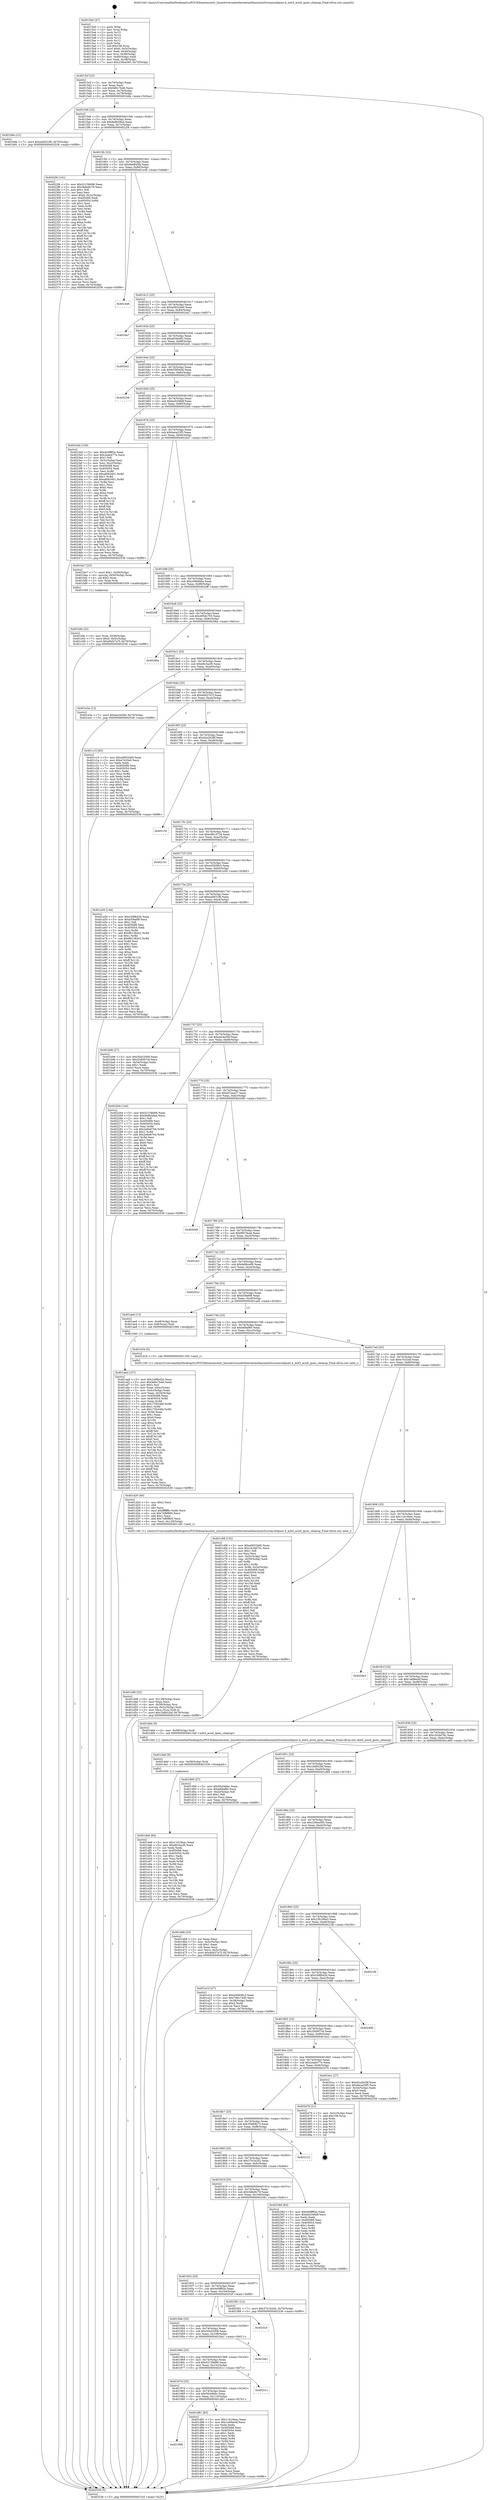 digraph "0x4015a0" {
  label = "0x4015a0 (/mnt/c/Users/mathe/Desktop/tcc/POCII/binaries/extr_linuxdriversnetethernetmellanoxmlx5coreaccelipsec.h_mlx5_accel_ipsec_cleanup_Final-ollvm.out::main(0))"
  labelloc = "t"
  node[shape=record]

  Entry [label="",width=0.3,height=0.3,shape=circle,fillcolor=black,style=filled]
  "0x4015cf" [label="{
     0x4015cf [23]\l
     | [instrs]\l
     &nbsp;&nbsp;0x4015cf \<+3\>: mov -0x70(%rbp),%eax\l
     &nbsp;&nbsp;0x4015d2 \<+2\>: mov %eax,%ecx\l
     &nbsp;&nbsp;0x4015d4 \<+6\>: sub $0x9d0c7b46,%ecx\l
     &nbsp;&nbsp;0x4015da \<+3\>: mov %eax,-0x74(%rbp)\l
     &nbsp;&nbsp;0x4015dd \<+3\>: mov %ecx,-0x78(%rbp)\l
     &nbsp;&nbsp;0x4015e0 \<+6\>: je 0000000000401b8a \<main+0x5ea\>\l
  }"]
  "0x401b8a" [label="{
     0x401b8a [12]\l
     | [instrs]\l
     &nbsp;&nbsp;0x401b8a \<+7\>: movl $0xea5631f6,-0x70(%rbp)\l
     &nbsp;&nbsp;0x401b91 \<+5\>: jmp 0000000000402536 \<main+0xf96\>\l
  }"]
  "0x4015e6" [label="{
     0x4015e6 [22]\l
     | [instrs]\l
     &nbsp;&nbsp;0x4015e6 \<+5\>: jmp 00000000004015eb \<main+0x4b\>\l
     &nbsp;&nbsp;0x4015eb \<+3\>: mov -0x74(%rbp),%eax\l
     &nbsp;&nbsp;0x4015ee \<+5\>: sub $0x9e9b59a4,%eax\l
     &nbsp;&nbsp;0x4015f3 \<+3\>: mov %eax,-0x7c(%rbp)\l
     &nbsp;&nbsp;0x4015f6 \<+6\>: je 00000000004022f4 \<main+0xd54\>\l
  }"]
  Exit [label="",width=0.3,height=0.3,shape=circle,fillcolor=black,style=filled,peripheries=2]
  "0x4022f4" [label="{
     0x4022f4 [141]\l
     | [instrs]\l
     &nbsp;&nbsp;0x4022f4 \<+5\>: mov $0x52158d96,%eax\l
     &nbsp;&nbsp;0x4022f9 \<+5\>: mov $0x3b6e9c79,%ecx\l
     &nbsp;&nbsp;0x4022fe \<+2\>: mov $0x1,%dl\l
     &nbsp;&nbsp;0x402300 \<+2\>: xor %esi,%esi\l
     &nbsp;&nbsp;0x402302 \<+7\>: movl $0x0,-0x3c(%rbp)\l
     &nbsp;&nbsp;0x402309 \<+7\>: mov 0x405068,%edi\l
     &nbsp;&nbsp;0x402310 \<+8\>: mov 0x405054,%r8d\l
     &nbsp;&nbsp;0x402318 \<+3\>: sub $0x1,%esi\l
     &nbsp;&nbsp;0x40231b \<+3\>: mov %edi,%r9d\l
     &nbsp;&nbsp;0x40231e \<+3\>: add %esi,%r9d\l
     &nbsp;&nbsp;0x402321 \<+4\>: imul %r9d,%edi\l
     &nbsp;&nbsp;0x402325 \<+3\>: and $0x1,%edi\l
     &nbsp;&nbsp;0x402328 \<+3\>: cmp $0x0,%edi\l
     &nbsp;&nbsp;0x40232b \<+4\>: sete %r10b\l
     &nbsp;&nbsp;0x40232f \<+4\>: cmp $0xa,%r8d\l
     &nbsp;&nbsp;0x402333 \<+4\>: setl %r11b\l
     &nbsp;&nbsp;0x402337 \<+3\>: mov %r10b,%bl\l
     &nbsp;&nbsp;0x40233a \<+3\>: xor $0xff,%bl\l
     &nbsp;&nbsp;0x40233d \<+3\>: mov %r11b,%r14b\l
     &nbsp;&nbsp;0x402340 \<+4\>: xor $0xff,%r14b\l
     &nbsp;&nbsp;0x402344 \<+3\>: xor $0x0,%dl\l
     &nbsp;&nbsp;0x402347 \<+3\>: mov %bl,%r15b\l
     &nbsp;&nbsp;0x40234a \<+4\>: and $0x0,%r15b\l
     &nbsp;&nbsp;0x40234e \<+3\>: and %dl,%r10b\l
     &nbsp;&nbsp;0x402351 \<+3\>: mov %r14b,%r12b\l
     &nbsp;&nbsp;0x402354 \<+4\>: and $0x0,%r12b\l
     &nbsp;&nbsp;0x402358 \<+3\>: and %dl,%r11b\l
     &nbsp;&nbsp;0x40235b \<+3\>: or %r10b,%r15b\l
     &nbsp;&nbsp;0x40235e \<+3\>: or %r11b,%r12b\l
     &nbsp;&nbsp;0x402361 \<+3\>: xor %r12b,%r15b\l
     &nbsp;&nbsp;0x402364 \<+3\>: or %r14b,%bl\l
     &nbsp;&nbsp;0x402367 \<+3\>: xor $0xff,%bl\l
     &nbsp;&nbsp;0x40236a \<+3\>: or $0x0,%dl\l
     &nbsp;&nbsp;0x40236d \<+2\>: and %dl,%bl\l
     &nbsp;&nbsp;0x40236f \<+3\>: or %bl,%r15b\l
     &nbsp;&nbsp;0x402372 \<+4\>: test $0x1,%r15b\l
     &nbsp;&nbsp;0x402376 \<+3\>: cmovne %ecx,%eax\l
     &nbsp;&nbsp;0x402379 \<+3\>: mov %eax,-0x70(%rbp)\l
     &nbsp;&nbsp;0x40237c \<+5\>: jmp 0000000000402536 \<main+0xf96\>\l
  }"]
  "0x4015fc" [label="{
     0x4015fc [22]\l
     | [instrs]\l
     &nbsp;&nbsp;0x4015fc \<+5\>: jmp 0000000000401601 \<main+0x61\>\l
     &nbsp;&nbsp;0x401601 \<+3\>: mov -0x74(%rbp),%eax\l
     &nbsp;&nbsp;0x401604 \<+5\>: sub $0x9ed845fa,%eax\l
     &nbsp;&nbsp;0x401609 \<+3\>: mov %eax,-0x80(%rbp)\l
     &nbsp;&nbsp;0x40160c \<+6\>: je 0000000000401e46 \<main+0x8a6\>\l
  }"]
  "0x401de6" [label="{
     0x401de6 [84]\l
     | [instrs]\l
     &nbsp;&nbsp;0x401de6 \<+5\>: mov $0x11618eec,%eax\l
     &nbsp;&nbsp;0x401deb \<+5\>: mov $0xd0c5acf5,%ecx\l
     &nbsp;&nbsp;0x401df0 \<+2\>: xor %edx,%edx\l
     &nbsp;&nbsp;0x401df2 \<+7\>: mov 0x405068,%esi\l
     &nbsp;&nbsp;0x401df9 \<+8\>: mov 0x405054,%r8d\l
     &nbsp;&nbsp;0x401e01 \<+3\>: sub $0x1,%edx\l
     &nbsp;&nbsp;0x401e04 \<+3\>: mov %esi,%r9d\l
     &nbsp;&nbsp;0x401e07 \<+3\>: add %edx,%r9d\l
     &nbsp;&nbsp;0x401e0a \<+4\>: imul %r9d,%esi\l
     &nbsp;&nbsp;0x401e0e \<+3\>: and $0x1,%esi\l
     &nbsp;&nbsp;0x401e11 \<+3\>: cmp $0x0,%esi\l
     &nbsp;&nbsp;0x401e14 \<+4\>: sete %r10b\l
     &nbsp;&nbsp;0x401e18 \<+4\>: cmp $0xa,%r8d\l
     &nbsp;&nbsp;0x401e1c \<+4\>: setl %r11b\l
     &nbsp;&nbsp;0x401e20 \<+3\>: mov %r10b,%bl\l
     &nbsp;&nbsp;0x401e23 \<+3\>: and %r11b,%bl\l
     &nbsp;&nbsp;0x401e26 \<+3\>: xor %r11b,%r10b\l
     &nbsp;&nbsp;0x401e29 \<+3\>: or %r10b,%bl\l
     &nbsp;&nbsp;0x401e2c \<+3\>: test $0x1,%bl\l
     &nbsp;&nbsp;0x401e2f \<+3\>: cmovne %ecx,%eax\l
     &nbsp;&nbsp;0x401e32 \<+3\>: mov %eax,-0x70(%rbp)\l
     &nbsp;&nbsp;0x401e35 \<+5\>: jmp 0000000000402536 \<main+0xf96\>\l
  }"]
  "0x401e46" [label="{
     0x401e46\l
  }", style=dashed]
  "0x401612" [label="{
     0x401612 [25]\l
     | [instrs]\l
     &nbsp;&nbsp;0x401612 \<+5\>: jmp 0000000000401617 \<main+0x77\>\l
     &nbsp;&nbsp;0x401617 \<+3\>: mov -0x74(%rbp),%eax\l
     &nbsp;&nbsp;0x40161a \<+5\>: sub $0xa0652dd0,%eax\l
     &nbsp;&nbsp;0x40161f \<+6\>: mov %eax,-0x84(%rbp)\l
     &nbsp;&nbsp;0x401625 \<+6\>: je 00000000004024a7 \<main+0xf07\>\l
  }"]
  "0x401ddd" [label="{
     0x401ddd [9]\l
     | [instrs]\l
     &nbsp;&nbsp;0x401ddd \<+4\>: mov -0x58(%rbp),%rdi\l
     &nbsp;&nbsp;0x401de1 \<+5\>: call 0000000000401030 \<free@plt\>\l
     | [calls]\l
     &nbsp;&nbsp;0x401030 \{1\} (unknown)\l
  }"]
  "0x4024a7" [label="{
     0x4024a7\l
  }", style=dashed]
  "0x40162b" [label="{
     0x40162b [25]\l
     | [instrs]\l
     &nbsp;&nbsp;0x40162b \<+5\>: jmp 0000000000401630 \<main+0x90\>\l
     &nbsp;&nbsp;0x401630 \<+3\>: mov -0x74(%rbp),%eax\l
     &nbsp;&nbsp;0x401633 \<+5\>: sub $0xafc9ad92,%eax\l
     &nbsp;&nbsp;0x401638 \<+6\>: mov %eax,-0x88(%rbp)\l
     &nbsp;&nbsp;0x40163e \<+6\>: je 00000000004024d1 \<main+0xf31\>\l
  }"]
  "0x401996" [label="{
     0x401996\l
  }", style=dashed]
  "0x4024d1" [label="{
     0x4024d1\l
  }", style=dashed]
  "0x401644" [label="{
     0x401644 [25]\l
     | [instrs]\l
     &nbsp;&nbsp;0x401644 \<+5\>: jmp 0000000000401649 \<main+0xa9\>\l
     &nbsp;&nbsp;0x401649 \<+3\>: mov -0x74(%rbp),%eax\l
     &nbsp;&nbsp;0x40164c \<+5\>: sub $0xb55f5428,%eax\l
     &nbsp;&nbsp;0x401651 \<+6\>: mov %eax,-0x8c(%rbp)\l
     &nbsp;&nbsp;0x401657 \<+6\>: je 0000000000402258 \<main+0xcb8\>\l
  }"]
  "0x401d81" [label="{
     0x401d81 [83]\l
     | [instrs]\l
     &nbsp;&nbsp;0x401d81 \<+5\>: mov $0x11618eec,%eax\l
     &nbsp;&nbsp;0x401d86 \<+5\>: mov $0x1a68ee4f,%ecx\l
     &nbsp;&nbsp;0x401d8b \<+2\>: xor %edx,%edx\l
     &nbsp;&nbsp;0x401d8d \<+7\>: mov 0x405068,%esi\l
     &nbsp;&nbsp;0x401d94 \<+7\>: mov 0x405054,%edi\l
     &nbsp;&nbsp;0x401d9b \<+3\>: sub $0x1,%edx\l
     &nbsp;&nbsp;0x401d9e \<+3\>: mov %esi,%r8d\l
     &nbsp;&nbsp;0x401da1 \<+3\>: add %edx,%r8d\l
     &nbsp;&nbsp;0x401da4 \<+4\>: imul %r8d,%esi\l
     &nbsp;&nbsp;0x401da8 \<+3\>: and $0x1,%esi\l
     &nbsp;&nbsp;0x401dab \<+3\>: cmp $0x0,%esi\l
     &nbsp;&nbsp;0x401dae \<+4\>: sete %r9b\l
     &nbsp;&nbsp;0x401db2 \<+3\>: cmp $0xa,%edi\l
     &nbsp;&nbsp;0x401db5 \<+4\>: setl %r10b\l
     &nbsp;&nbsp;0x401db9 \<+3\>: mov %r9b,%r11b\l
     &nbsp;&nbsp;0x401dbc \<+3\>: and %r10b,%r11b\l
     &nbsp;&nbsp;0x401dbf \<+3\>: xor %r10b,%r9b\l
     &nbsp;&nbsp;0x401dc2 \<+3\>: or %r9b,%r11b\l
     &nbsp;&nbsp;0x401dc5 \<+4\>: test $0x1,%r11b\l
     &nbsp;&nbsp;0x401dc9 \<+3\>: cmovne %ecx,%eax\l
     &nbsp;&nbsp;0x401dcc \<+3\>: mov %eax,-0x70(%rbp)\l
     &nbsp;&nbsp;0x401dcf \<+5\>: jmp 0000000000402536 \<main+0xf96\>\l
  }"]
  "0x402258" [label="{
     0x402258\l
  }", style=dashed]
  "0x40165d" [label="{
     0x40165d [25]\l
     | [instrs]\l
     &nbsp;&nbsp;0x40165d \<+5\>: jmp 0000000000401662 \<main+0xc2\>\l
     &nbsp;&nbsp;0x401662 \<+3\>: mov -0x74(%rbp),%eax\l
     &nbsp;&nbsp;0x401665 \<+5\>: sub $0xba5348df,%eax\l
     &nbsp;&nbsp;0x40166a \<+6\>: mov %eax,-0x90(%rbp)\l
     &nbsp;&nbsp;0x401670 \<+6\>: je 00000000004023e0 \<main+0xe40\>\l
  }"]
  "0x40197d" [label="{
     0x40197d [25]\l
     | [instrs]\l
     &nbsp;&nbsp;0x40197d \<+5\>: jmp 0000000000401982 \<main+0x3e2\>\l
     &nbsp;&nbsp;0x401982 \<+3\>: mov -0x74(%rbp),%eax\l
     &nbsp;&nbsp;0x401985 \<+5\>: sub $0x5fcd4bbc,%eax\l
     &nbsp;&nbsp;0x40198a \<+6\>: mov %eax,-0x110(%rbp)\l
     &nbsp;&nbsp;0x401990 \<+6\>: je 0000000000401d81 \<main+0x7e1\>\l
  }"]
  "0x4023e0" [label="{
     0x4023e0 [150]\l
     | [instrs]\l
     &nbsp;&nbsp;0x4023e0 \<+5\>: mov $0x4e0ff82e,%eax\l
     &nbsp;&nbsp;0x4023e5 \<+5\>: mov $0x2eab477e,%ecx\l
     &nbsp;&nbsp;0x4023ea \<+2\>: mov $0x1,%dl\l
     &nbsp;&nbsp;0x4023ec \<+3\>: mov -0x3c(%rbp),%esi\l
     &nbsp;&nbsp;0x4023ef \<+3\>: mov %esi,-0x2c(%rbp)\l
     &nbsp;&nbsp;0x4023f2 \<+7\>: mov 0x405068,%esi\l
     &nbsp;&nbsp;0x4023f9 \<+7\>: mov 0x405054,%edi\l
     &nbsp;&nbsp;0x402400 \<+3\>: mov %esi,%r8d\l
     &nbsp;&nbsp;0x402403 \<+7\>: sub $0xa6f43401,%r8d\l
     &nbsp;&nbsp;0x40240a \<+4\>: sub $0x1,%r8d\l
     &nbsp;&nbsp;0x40240e \<+7\>: add $0xa6f43401,%r8d\l
     &nbsp;&nbsp;0x402415 \<+4\>: imul %r8d,%esi\l
     &nbsp;&nbsp;0x402419 \<+3\>: and $0x1,%esi\l
     &nbsp;&nbsp;0x40241c \<+3\>: cmp $0x0,%esi\l
     &nbsp;&nbsp;0x40241f \<+4\>: sete %r9b\l
     &nbsp;&nbsp;0x402423 \<+3\>: cmp $0xa,%edi\l
     &nbsp;&nbsp;0x402426 \<+4\>: setl %r10b\l
     &nbsp;&nbsp;0x40242a \<+3\>: mov %r9b,%r11b\l
     &nbsp;&nbsp;0x40242d \<+4\>: xor $0xff,%r11b\l
     &nbsp;&nbsp;0x402431 \<+3\>: mov %r10b,%bl\l
     &nbsp;&nbsp;0x402434 \<+3\>: xor $0xff,%bl\l
     &nbsp;&nbsp;0x402437 \<+3\>: xor $0x0,%dl\l
     &nbsp;&nbsp;0x40243a \<+3\>: mov %r11b,%r14b\l
     &nbsp;&nbsp;0x40243d \<+4\>: and $0x0,%r14b\l
     &nbsp;&nbsp;0x402441 \<+3\>: and %dl,%r9b\l
     &nbsp;&nbsp;0x402444 \<+3\>: mov %bl,%r15b\l
     &nbsp;&nbsp;0x402447 \<+4\>: and $0x0,%r15b\l
     &nbsp;&nbsp;0x40244b \<+3\>: and %dl,%r10b\l
     &nbsp;&nbsp;0x40244e \<+3\>: or %r9b,%r14b\l
     &nbsp;&nbsp;0x402451 \<+3\>: or %r10b,%r15b\l
     &nbsp;&nbsp;0x402454 \<+3\>: xor %r15b,%r14b\l
     &nbsp;&nbsp;0x402457 \<+3\>: or %bl,%r11b\l
     &nbsp;&nbsp;0x40245a \<+4\>: xor $0xff,%r11b\l
     &nbsp;&nbsp;0x40245e \<+3\>: or $0x0,%dl\l
     &nbsp;&nbsp;0x402461 \<+3\>: and %dl,%r11b\l
     &nbsp;&nbsp;0x402464 \<+3\>: or %r11b,%r14b\l
     &nbsp;&nbsp;0x402467 \<+4\>: test $0x1,%r14b\l
     &nbsp;&nbsp;0x40246b \<+3\>: cmovne %ecx,%eax\l
     &nbsp;&nbsp;0x40246e \<+3\>: mov %eax,-0x70(%rbp)\l
     &nbsp;&nbsp;0x402471 \<+5\>: jmp 0000000000402536 \<main+0xf96\>\l
  }"]
  "0x401676" [label="{
     0x401676 [25]\l
     | [instrs]\l
     &nbsp;&nbsp;0x401676 \<+5\>: jmp 000000000040167b \<main+0xdb\>\l
     &nbsp;&nbsp;0x40167b \<+3\>: mov -0x74(%rbp),%eax\l
     &nbsp;&nbsp;0x40167e \<+5\>: sub $0xbeca25f5,%eax\l
     &nbsp;&nbsp;0x401683 \<+6\>: mov %eax,-0x94(%rbp)\l
     &nbsp;&nbsp;0x401689 \<+6\>: je 0000000000401be7 \<main+0x647\>\l
  }"]
  "0x40251c" [label="{
     0x40251c\l
  }", style=dashed]
  "0x401be7" [label="{
     0x401be7 [23]\l
     | [instrs]\l
     &nbsp;&nbsp;0x401be7 \<+7\>: movl $0x1,-0x50(%rbp)\l
     &nbsp;&nbsp;0x401bee \<+4\>: movslq -0x50(%rbp),%rax\l
     &nbsp;&nbsp;0x401bf2 \<+4\>: shl $0x2,%rax\l
     &nbsp;&nbsp;0x401bf6 \<+3\>: mov %rax,%rdi\l
     &nbsp;&nbsp;0x401bf9 \<+5\>: call 0000000000401050 \<malloc@plt\>\l
     | [calls]\l
     &nbsp;&nbsp;0x401050 \{1\} (unknown)\l
  }"]
  "0x40168f" [label="{
     0x40168f [25]\l
     | [instrs]\l
     &nbsp;&nbsp;0x40168f \<+5\>: jmp 0000000000401694 \<main+0xf4\>\l
     &nbsp;&nbsp;0x401694 \<+3\>: mov -0x74(%rbp),%eax\l
     &nbsp;&nbsp;0x401697 \<+5\>: sub $0xc09b6bba,%eax\l
     &nbsp;&nbsp;0x40169c \<+6\>: mov %eax,-0x98(%rbp)\l
     &nbsp;&nbsp;0x4016a2 \<+6\>: je 00000000004024ff \<main+0xf5f\>\l
  }"]
  "0x401964" [label="{
     0x401964 [25]\l
     | [instrs]\l
     &nbsp;&nbsp;0x401964 \<+5\>: jmp 0000000000401969 \<main+0x3c9\>\l
     &nbsp;&nbsp;0x401969 \<+3\>: mov -0x74(%rbp),%eax\l
     &nbsp;&nbsp;0x40196c \<+5\>: sub $0x52158d96,%eax\l
     &nbsp;&nbsp;0x401971 \<+6\>: mov %eax,-0x10c(%rbp)\l
     &nbsp;&nbsp;0x401977 \<+6\>: je 000000000040251c \<main+0xf7c\>\l
  }"]
  "0x4024ff" [label="{
     0x4024ff\l
  }", style=dashed]
  "0x4016a8" [label="{
     0x4016a8 [25]\l
     | [instrs]\l
     &nbsp;&nbsp;0x4016a8 \<+5\>: jmp 00000000004016ad \<main+0x10d\>\l
     &nbsp;&nbsp;0x4016ad \<+3\>: mov -0x74(%rbp),%eax\l
     &nbsp;&nbsp;0x4016b0 \<+5\>: sub $0xd05dc703,%eax\l
     &nbsp;&nbsp;0x4016b5 \<+6\>: mov %eax,-0x9c(%rbp)\l
     &nbsp;&nbsp;0x4016bb \<+6\>: je 00000000004020ba \<main+0xb1a\>\l
  }"]
  "0x401bb1" [label="{
     0x401bb1\l
  }", style=dashed]
  "0x4020ba" [label="{
     0x4020ba\l
  }", style=dashed]
  "0x4016c1" [label="{
     0x4016c1 [25]\l
     | [instrs]\l
     &nbsp;&nbsp;0x4016c1 \<+5\>: jmp 00000000004016c6 \<main+0x126\>\l
     &nbsp;&nbsp;0x4016c6 \<+3\>: mov -0x74(%rbp),%eax\l
     &nbsp;&nbsp;0x4016c9 \<+5\>: sub $0xd0c5acf5,%eax\l
     &nbsp;&nbsp;0x4016ce \<+6\>: mov %eax,-0xa0(%rbp)\l
     &nbsp;&nbsp;0x4016d4 \<+6\>: je 0000000000401e3a \<main+0x89a\>\l
  }"]
  "0x40194b" [label="{
     0x40194b [25]\l
     | [instrs]\l
     &nbsp;&nbsp;0x40194b \<+5\>: jmp 0000000000401950 \<main+0x3b0\>\l
     &nbsp;&nbsp;0x401950 \<+3\>: mov -0x74(%rbp),%eax\l
     &nbsp;&nbsp;0x401953 \<+5\>: sub $0x50a52008,%eax\l
     &nbsp;&nbsp;0x401958 \<+6\>: mov %eax,-0x108(%rbp)\l
     &nbsp;&nbsp;0x40195e \<+6\>: je 0000000000401bb1 \<main+0x611\>\l
  }"]
  "0x401e3a" [label="{
     0x401e3a [12]\l
     | [instrs]\l
     &nbsp;&nbsp;0x401e3a \<+7\>: movl $0xeec4e5bf,-0x70(%rbp)\l
     &nbsp;&nbsp;0x401e41 \<+5\>: jmp 0000000000402536 \<main+0xf96\>\l
  }"]
  "0x4016da" [label="{
     0x4016da [25]\l
     | [instrs]\l
     &nbsp;&nbsp;0x4016da \<+5\>: jmp 00000000004016df \<main+0x13f\>\l
     &nbsp;&nbsp;0x4016df \<+3\>: mov -0x74(%rbp),%eax\l
     &nbsp;&nbsp;0x4016e2 \<+5\>: sub $0xd0d37a7f,%eax\l
     &nbsp;&nbsp;0x4016e7 \<+6\>: mov %eax,-0xa4(%rbp)\l
     &nbsp;&nbsp;0x4016ed \<+6\>: je 0000000000401c15 \<main+0x675\>\l
  }"]
  "0x40252f" [label="{
     0x40252f\l
  }", style=dashed]
  "0x401c15" [label="{
     0x401c15 [83]\l
     | [instrs]\l
     &nbsp;&nbsp;0x401c15 \<+5\>: mov $0xa0652dd0,%eax\l
     &nbsp;&nbsp;0x401c1a \<+5\>: mov $0xe7e32e0,%ecx\l
     &nbsp;&nbsp;0x401c1f \<+2\>: xor %edx,%edx\l
     &nbsp;&nbsp;0x401c21 \<+7\>: mov 0x405068,%esi\l
     &nbsp;&nbsp;0x401c28 \<+7\>: mov 0x405054,%edi\l
     &nbsp;&nbsp;0x401c2f \<+3\>: sub $0x1,%edx\l
     &nbsp;&nbsp;0x401c32 \<+3\>: mov %esi,%r8d\l
     &nbsp;&nbsp;0x401c35 \<+3\>: add %edx,%r8d\l
     &nbsp;&nbsp;0x401c38 \<+4\>: imul %r8d,%esi\l
     &nbsp;&nbsp;0x401c3c \<+3\>: and $0x1,%esi\l
     &nbsp;&nbsp;0x401c3f \<+3\>: cmp $0x0,%esi\l
     &nbsp;&nbsp;0x401c42 \<+4\>: sete %r9b\l
     &nbsp;&nbsp;0x401c46 \<+3\>: cmp $0xa,%edi\l
     &nbsp;&nbsp;0x401c49 \<+4\>: setl %r10b\l
     &nbsp;&nbsp;0x401c4d \<+3\>: mov %r9b,%r11b\l
     &nbsp;&nbsp;0x401c50 \<+3\>: and %r10b,%r11b\l
     &nbsp;&nbsp;0x401c53 \<+3\>: xor %r10b,%r9b\l
     &nbsp;&nbsp;0x401c56 \<+3\>: or %r9b,%r11b\l
     &nbsp;&nbsp;0x401c59 \<+4\>: test $0x1,%r11b\l
     &nbsp;&nbsp;0x401c5d \<+3\>: cmovne %ecx,%eax\l
     &nbsp;&nbsp;0x401c60 \<+3\>: mov %eax,-0x70(%rbp)\l
     &nbsp;&nbsp;0x401c63 \<+5\>: jmp 0000000000402536 \<main+0xf96\>\l
  }"]
  "0x4016f3" [label="{
     0x4016f3 [25]\l
     | [instrs]\l
     &nbsp;&nbsp;0x4016f3 \<+5\>: jmp 00000000004016f8 \<main+0x158\>\l
     &nbsp;&nbsp;0x4016f8 \<+3\>: mov -0x74(%rbp),%eax\l
     &nbsp;&nbsp;0x4016fb \<+5\>: sub $0xd2a2b28f,%eax\l
     &nbsp;&nbsp;0x401700 \<+6\>: mov %eax,-0xa8(%rbp)\l
     &nbsp;&nbsp;0x401706 \<+6\>: je 000000000040215f \<main+0xbbf\>\l
  }"]
  "0x401932" [label="{
     0x401932 [25]\l
     | [instrs]\l
     &nbsp;&nbsp;0x401932 \<+5\>: jmp 0000000000401937 \<main+0x397\>\l
     &nbsp;&nbsp;0x401937 \<+3\>: mov -0x74(%rbp),%eax\l
     &nbsp;&nbsp;0x40193a \<+5\>: sub $0x4e0ff82e,%eax\l
     &nbsp;&nbsp;0x40193f \<+6\>: mov %eax,-0x104(%rbp)\l
     &nbsp;&nbsp;0x401945 \<+6\>: je 000000000040252f \<main+0xf8f\>\l
  }"]
  "0x40215f" [label="{
     0x40215f\l
  }", style=dashed]
  "0x40170c" [label="{
     0x40170c [25]\l
     | [instrs]\l
     &nbsp;&nbsp;0x40170c \<+5\>: jmp 0000000000401711 \<main+0x171\>\l
     &nbsp;&nbsp;0x401711 \<+3\>: mov -0x74(%rbp),%eax\l
     &nbsp;&nbsp;0x401714 \<+5\>: sub $0xdd81d734,%eax\l
     &nbsp;&nbsp;0x401719 \<+6\>: mov %eax,-0xac(%rbp)\l
     &nbsp;&nbsp;0x40171f \<+6\>: je 0000000000402141 \<main+0xba1\>\l
  }"]
  "0x402381" [label="{
     0x402381 [12]\l
     | [instrs]\l
     &nbsp;&nbsp;0x402381 \<+7\>: movl $0x37e1b2d2,-0x70(%rbp)\l
     &nbsp;&nbsp;0x402388 \<+5\>: jmp 0000000000402536 \<main+0xf96\>\l
  }"]
  "0x402141" [label="{
     0x402141\l
  }", style=dashed]
  "0x401725" [label="{
     0x401725 [25]\l
     | [instrs]\l
     &nbsp;&nbsp;0x401725 \<+5\>: jmp 000000000040172a \<main+0x18a\>\l
     &nbsp;&nbsp;0x40172a \<+3\>: mov -0x74(%rbp),%eax\l
     &nbsp;&nbsp;0x40172d \<+5\>: sub $0xe45838c3,%eax\l
     &nbsp;&nbsp;0x401732 \<+6\>: mov %eax,-0xb0(%rbp)\l
     &nbsp;&nbsp;0x401738 \<+6\>: je 0000000000401a50 \<main+0x4b0\>\l
  }"]
  "0x401919" [label="{
     0x401919 [25]\l
     | [instrs]\l
     &nbsp;&nbsp;0x401919 \<+5\>: jmp 000000000040191e \<main+0x37e\>\l
     &nbsp;&nbsp;0x40191e \<+3\>: mov -0x74(%rbp),%eax\l
     &nbsp;&nbsp;0x401921 \<+5\>: sub $0x3b6e9c79,%eax\l
     &nbsp;&nbsp;0x401926 \<+6\>: mov %eax,-0x100(%rbp)\l
     &nbsp;&nbsp;0x40192c \<+6\>: je 0000000000402381 \<main+0xde1\>\l
  }"]
  "0x401a50" [label="{
     0x401a50 [144]\l
     | [instrs]\l
     &nbsp;&nbsp;0x401a50 \<+5\>: mov $0x249fb42b,%eax\l
     &nbsp;&nbsp;0x401a55 \<+5\>: mov $0xb59a6f9,%ecx\l
     &nbsp;&nbsp;0x401a5a \<+2\>: mov $0x1,%dl\l
     &nbsp;&nbsp;0x401a5c \<+7\>: mov 0x405068,%esi\l
     &nbsp;&nbsp;0x401a63 \<+7\>: mov 0x405054,%edi\l
     &nbsp;&nbsp;0x401a6a \<+3\>: mov %esi,%r8d\l
     &nbsp;&nbsp;0x401a6d \<+7\>: add $0x881382e2,%r8d\l
     &nbsp;&nbsp;0x401a74 \<+4\>: sub $0x1,%r8d\l
     &nbsp;&nbsp;0x401a78 \<+7\>: sub $0x881382e2,%r8d\l
     &nbsp;&nbsp;0x401a7f \<+4\>: imul %r8d,%esi\l
     &nbsp;&nbsp;0x401a83 \<+3\>: and $0x1,%esi\l
     &nbsp;&nbsp;0x401a86 \<+3\>: cmp $0x0,%esi\l
     &nbsp;&nbsp;0x401a89 \<+4\>: sete %r9b\l
     &nbsp;&nbsp;0x401a8d \<+3\>: cmp $0xa,%edi\l
     &nbsp;&nbsp;0x401a90 \<+4\>: setl %r10b\l
     &nbsp;&nbsp;0x401a94 \<+3\>: mov %r9b,%r11b\l
     &nbsp;&nbsp;0x401a97 \<+4\>: xor $0xff,%r11b\l
     &nbsp;&nbsp;0x401a9b \<+3\>: mov %r10b,%bl\l
     &nbsp;&nbsp;0x401a9e \<+3\>: xor $0xff,%bl\l
     &nbsp;&nbsp;0x401aa1 \<+3\>: xor $0x1,%dl\l
     &nbsp;&nbsp;0x401aa4 \<+3\>: mov %r11b,%r14b\l
     &nbsp;&nbsp;0x401aa7 \<+4\>: and $0xff,%r14b\l
     &nbsp;&nbsp;0x401aab \<+3\>: and %dl,%r9b\l
     &nbsp;&nbsp;0x401aae \<+3\>: mov %bl,%r15b\l
     &nbsp;&nbsp;0x401ab1 \<+4\>: and $0xff,%r15b\l
     &nbsp;&nbsp;0x401ab5 \<+3\>: and %dl,%r10b\l
     &nbsp;&nbsp;0x401ab8 \<+3\>: or %r9b,%r14b\l
     &nbsp;&nbsp;0x401abb \<+3\>: or %r10b,%r15b\l
     &nbsp;&nbsp;0x401abe \<+3\>: xor %r15b,%r14b\l
     &nbsp;&nbsp;0x401ac1 \<+3\>: or %bl,%r11b\l
     &nbsp;&nbsp;0x401ac4 \<+4\>: xor $0xff,%r11b\l
     &nbsp;&nbsp;0x401ac8 \<+3\>: or $0x1,%dl\l
     &nbsp;&nbsp;0x401acb \<+3\>: and %dl,%r11b\l
     &nbsp;&nbsp;0x401ace \<+3\>: or %r11b,%r14b\l
     &nbsp;&nbsp;0x401ad1 \<+4\>: test $0x1,%r14b\l
     &nbsp;&nbsp;0x401ad5 \<+3\>: cmovne %ecx,%eax\l
     &nbsp;&nbsp;0x401ad8 \<+3\>: mov %eax,-0x70(%rbp)\l
     &nbsp;&nbsp;0x401adb \<+5\>: jmp 0000000000402536 \<main+0xf96\>\l
  }"]
  "0x40173e" [label="{
     0x40173e [25]\l
     | [instrs]\l
     &nbsp;&nbsp;0x40173e \<+5\>: jmp 0000000000401743 \<main+0x1a3\>\l
     &nbsp;&nbsp;0x401743 \<+3\>: mov -0x74(%rbp),%eax\l
     &nbsp;&nbsp;0x401746 \<+5\>: sub $0xea5631f6,%eax\l
     &nbsp;&nbsp;0x40174b \<+6\>: mov %eax,-0xb4(%rbp)\l
     &nbsp;&nbsp;0x401751 \<+6\>: je 0000000000401b96 \<main+0x5f6\>\l
  }"]
  "0x40238d" [label="{
     0x40238d [83]\l
     | [instrs]\l
     &nbsp;&nbsp;0x40238d \<+5\>: mov $0x4e0ff82e,%eax\l
     &nbsp;&nbsp;0x402392 \<+5\>: mov $0xba5348df,%ecx\l
     &nbsp;&nbsp;0x402397 \<+2\>: xor %edx,%edx\l
     &nbsp;&nbsp;0x402399 \<+7\>: mov 0x405068,%esi\l
     &nbsp;&nbsp;0x4023a0 \<+7\>: mov 0x405054,%edi\l
     &nbsp;&nbsp;0x4023a7 \<+3\>: sub $0x1,%edx\l
     &nbsp;&nbsp;0x4023aa \<+3\>: mov %esi,%r8d\l
     &nbsp;&nbsp;0x4023ad \<+3\>: add %edx,%r8d\l
     &nbsp;&nbsp;0x4023b0 \<+4\>: imul %r8d,%esi\l
     &nbsp;&nbsp;0x4023b4 \<+3\>: and $0x1,%esi\l
     &nbsp;&nbsp;0x4023b7 \<+3\>: cmp $0x0,%esi\l
     &nbsp;&nbsp;0x4023ba \<+4\>: sete %r9b\l
     &nbsp;&nbsp;0x4023be \<+3\>: cmp $0xa,%edi\l
     &nbsp;&nbsp;0x4023c1 \<+4\>: setl %r10b\l
     &nbsp;&nbsp;0x4023c5 \<+3\>: mov %r9b,%r11b\l
     &nbsp;&nbsp;0x4023c8 \<+3\>: and %r10b,%r11b\l
     &nbsp;&nbsp;0x4023cb \<+3\>: xor %r10b,%r9b\l
     &nbsp;&nbsp;0x4023ce \<+3\>: or %r9b,%r11b\l
     &nbsp;&nbsp;0x4023d1 \<+4\>: test $0x1,%r11b\l
     &nbsp;&nbsp;0x4023d5 \<+3\>: cmovne %ecx,%eax\l
     &nbsp;&nbsp;0x4023d8 \<+3\>: mov %eax,-0x70(%rbp)\l
     &nbsp;&nbsp;0x4023db \<+5\>: jmp 0000000000402536 \<main+0xf96\>\l
  }"]
  "0x401b96" [label="{
     0x401b96 [27]\l
     | [instrs]\l
     &nbsp;&nbsp;0x401b96 \<+5\>: mov $0x50a52008,%eax\l
     &nbsp;&nbsp;0x401b9b \<+5\>: mov $0x25d097c6,%ecx\l
     &nbsp;&nbsp;0x401ba0 \<+3\>: mov -0x34(%rbp),%edx\l
     &nbsp;&nbsp;0x401ba3 \<+3\>: cmp $0x1,%edx\l
     &nbsp;&nbsp;0x401ba6 \<+3\>: cmovl %ecx,%eax\l
     &nbsp;&nbsp;0x401ba9 \<+3\>: mov %eax,-0x70(%rbp)\l
     &nbsp;&nbsp;0x401bac \<+5\>: jmp 0000000000402536 \<main+0xf96\>\l
  }"]
  "0x401757" [label="{
     0x401757 [25]\l
     | [instrs]\l
     &nbsp;&nbsp;0x401757 \<+5\>: jmp 000000000040175c \<main+0x1bc\>\l
     &nbsp;&nbsp;0x40175c \<+3\>: mov -0x74(%rbp),%eax\l
     &nbsp;&nbsp;0x40175f \<+5\>: sub $0xeec4e5bf,%eax\l
     &nbsp;&nbsp;0x401764 \<+6\>: mov %eax,-0xb8(%rbp)\l
     &nbsp;&nbsp;0x40176a \<+6\>: je 0000000000402264 \<main+0xcc4\>\l
  }"]
  "0x401900" [label="{
     0x401900 [25]\l
     | [instrs]\l
     &nbsp;&nbsp;0x401900 \<+5\>: jmp 0000000000401905 \<main+0x365\>\l
     &nbsp;&nbsp;0x401905 \<+3\>: mov -0x74(%rbp),%eax\l
     &nbsp;&nbsp;0x401908 \<+5\>: sub $0x37e1b2d2,%eax\l
     &nbsp;&nbsp;0x40190d \<+6\>: mov %eax,-0xfc(%rbp)\l
     &nbsp;&nbsp;0x401913 \<+6\>: je 000000000040238d \<main+0xded\>\l
  }"]
  "0x402264" [label="{
     0x402264 [144]\l
     | [instrs]\l
     &nbsp;&nbsp;0x402264 \<+5\>: mov $0x52158d96,%eax\l
     &nbsp;&nbsp;0x402269 \<+5\>: mov $0x9e9b59a4,%ecx\l
     &nbsp;&nbsp;0x40226e \<+2\>: mov $0x1,%dl\l
     &nbsp;&nbsp;0x402270 \<+7\>: mov 0x405068,%esi\l
     &nbsp;&nbsp;0x402277 \<+7\>: mov 0x405054,%edi\l
     &nbsp;&nbsp;0x40227e \<+3\>: mov %esi,%r8d\l
     &nbsp;&nbsp;0x402281 \<+7\>: sub $0x2e6e8704,%r8d\l
     &nbsp;&nbsp;0x402288 \<+4\>: sub $0x1,%r8d\l
     &nbsp;&nbsp;0x40228c \<+7\>: add $0x2e6e8704,%r8d\l
     &nbsp;&nbsp;0x402293 \<+4\>: imul %r8d,%esi\l
     &nbsp;&nbsp;0x402297 \<+3\>: and $0x1,%esi\l
     &nbsp;&nbsp;0x40229a \<+3\>: cmp $0x0,%esi\l
     &nbsp;&nbsp;0x40229d \<+4\>: sete %r9b\l
     &nbsp;&nbsp;0x4022a1 \<+3\>: cmp $0xa,%edi\l
     &nbsp;&nbsp;0x4022a4 \<+4\>: setl %r10b\l
     &nbsp;&nbsp;0x4022a8 \<+3\>: mov %r9b,%r11b\l
     &nbsp;&nbsp;0x4022ab \<+4\>: xor $0xff,%r11b\l
     &nbsp;&nbsp;0x4022af \<+3\>: mov %r10b,%bl\l
     &nbsp;&nbsp;0x4022b2 \<+3\>: xor $0xff,%bl\l
     &nbsp;&nbsp;0x4022b5 \<+3\>: xor $0x1,%dl\l
     &nbsp;&nbsp;0x4022b8 \<+3\>: mov %r11b,%r14b\l
     &nbsp;&nbsp;0x4022bb \<+4\>: and $0xff,%r14b\l
     &nbsp;&nbsp;0x4022bf \<+3\>: and %dl,%r9b\l
     &nbsp;&nbsp;0x4022c2 \<+3\>: mov %bl,%r15b\l
     &nbsp;&nbsp;0x4022c5 \<+4\>: and $0xff,%r15b\l
     &nbsp;&nbsp;0x4022c9 \<+3\>: and %dl,%r10b\l
     &nbsp;&nbsp;0x4022cc \<+3\>: or %r9b,%r14b\l
     &nbsp;&nbsp;0x4022cf \<+3\>: or %r10b,%r15b\l
     &nbsp;&nbsp;0x4022d2 \<+3\>: xor %r15b,%r14b\l
     &nbsp;&nbsp;0x4022d5 \<+3\>: or %bl,%r11b\l
     &nbsp;&nbsp;0x4022d8 \<+4\>: xor $0xff,%r11b\l
     &nbsp;&nbsp;0x4022dc \<+3\>: or $0x1,%dl\l
     &nbsp;&nbsp;0x4022df \<+3\>: and %dl,%r11b\l
     &nbsp;&nbsp;0x4022e2 \<+3\>: or %r11b,%r14b\l
     &nbsp;&nbsp;0x4022e5 \<+4\>: test $0x1,%r14b\l
     &nbsp;&nbsp;0x4022e9 \<+3\>: cmovne %ecx,%eax\l
     &nbsp;&nbsp;0x4022ec \<+3\>: mov %eax,-0x70(%rbp)\l
     &nbsp;&nbsp;0x4022ef \<+5\>: jmp 0000000000402536 \<main+0xf96\>\l
  }"]
  "0x401770" [label="{
     0x401770 [25]\l
     | [instrs]\l
     &nbsp;&nbsp;0x401770 \<+5\>: jmp 0000000000401775 \<main+0x1d5\>\l
     &nbsp;&nbsp;0x401775 \<+3\>: mov -0x74(%rbp),%eax\l
     &nbsp;&nbsp;0x401778 \<+5\>: sub $0xef12ea27,%eax\l
     &nbsp;&nbsp;0x40177d \<+6\>: mov %eax,-0xbc(%rbp)\l
     &nbsp;&nbsp;0x401783 \<+6\>: je 00000000004020d5 \<main+0xb35\>\l
  }"]
  "0x402122" [label="{
     0x402122\l
  }", style=dashed]
  "0x4020d5" [label="{
     0x4020d5\l
  }", style=dashed]
  "0x401789" [label="{
     0x401789 [25]\l
     | [instrs]\l
     &nbsp;&nbsp;0x401789 \<+5\>: jmp 000000000040178e \<main+0x1ee\>\l
     &nbsp;&nbsp;0x40178e \<+3\>: mov -0x74(%rbp),%eax\l
     &nbsp;&nbsp;0x401791 \<+5\>: sub $0xf607dcee,%eax\l
     &nbsp;&nbsp;0x401796 \<+6\>: mov %eax,-0xc0(%rbp)\l
     &nbsp;&nbsp;0x40179c \<+6\>: je 0000000000401ecc \<main+0x92c\>\l
  }"]
  "0x4018e7" [label="{
     0x4018e7 [25]\l
     | [instrs]\l
     &nbsp;&nbsp;0x4018e7 \<+5\>: jmp 00000000004018ec \<main+0x34c\>\l
     &nbsp;&nbsp;0x4018ec \<+3\>: mov -0x74(%rbp),%eax\l
     &nbsp;&nbsp;0x4018ef \<+5\>: sub $0x35489b73,%eax\l
     &nbsp;&nbsp;0x4018f4 \<+6\>: mov %eax,-0xf8(%rbp)\l
     &nbsp;&nbsp;0x4018fa \<+6\>: je 0000000000402122 \<main+0xb82\>\l
  }"]
  "0x401ecc" [label="{
     0x401ecc\l
  }", style=dashed]
  "0x4017a2" [label="{
     0x4017a2 [25]\l
     | [instrs]\l
     &nbsp;&nbsp;0x4017a2 \<+5\>: jmp 00000000004017a7 \<main+0x207\>\l
     &nbsp;&nbsp;0x4017a7 \<+3\>: mov -0x74(%rbp),%eax\l
     &nbsp;&nbsp;0x4017aa \<+5\>: sub $0xfe89ca09,%eax\l
     &nbsp;&nbsp;0x4017af \<+6\>: mov %eax,-0xc4(%rbp)\l
     &nbsp;&nbsp;0x4017b5 \<+6\>: je 0000000000402022 \<main+0xa82\>\l
  }"]
  "0x402476" [label="{
     0x402476 [21]\l
     | [instrs]\l
     &nbsp;&nbsp;0x402476 \<+3\>: mov -0x2c(%rbp),%eax\l
     &nbsp;&nbsp;0x402479 \<+7\>: add $0x108,%rsp\l
     &nbsp;&nbsp;0x402480 \<+1\>: pop %rbx\l
     &nbsp;&nbsp;0x402481 \<+2\>: pop %r12\l
     &nbsp;&nbsp;0x402483 \<+2\>: pop %r13\l
     &nbsp;&nbsp;0x402485 \<+2\>: pop %r14\l
     &nbsp;&nbsp;0x402487 \<+2\>: pop %r15\l
     &nbsp;&nbsp;0x402489 \<+1\>: pop %rbp\l
     &nbsp;&nbsp;0x40248a \<+1\>: ret\l
  }"]
  "0x402022" [label="{
     0x402022\l
  }", style=dashed]
  "0x4017bb" [label="{
     0x4017bb [25]\l
     | [instrs]\l
     &nbsp;&nbsp;0x4017bb \<+5\>: jmp 00000000004017c0 \<main+0x220\>\l
     &nbsp;&nbsp;0x4017c0 \<+3\>: mov -0x74(%rbp),%eax\l
     &nbsp;&nbsp;0x4017c3 \<+5\>: sub $0xb59a6f9,%eax\l
     &nbsp;&nbsp;0x4017c8 \<+6\>: mov %eax,-0xc8(%rbp)\l
     &nbsp;&nbsp;0x4017ce \<+6\>: je 0000000000401ae0 \<main+0x540\>\l
  }"]
  "0x401d48" [label="{
     0x401d48 [32]\l
     | [instrs]\l
     &nbsp;&nbsp;0x401d48 \<+6\>: mov -0x128(%rbp),%ecx\l
     &nbsp;&nbsp;0x401d4e \<+3\>: imul %eax,%ecx\l
     &nbsp;&nbsp;0x401d51 \<+4\>: mov -0x58(%rbp),%rsi\l
     &nbsp;&nbsp;0x401d55 \<+4\>: movslq -0x5c(%rbp),%rdi\l
     &nbsp;&nbsp;0x401d59 \<+3\>: mov %ecx,(%rsi,%rdi,4)\l
     &nbsp;&nbsp;0x401d5c \<+7\>: movl $0x1bd832bf,-0x70(%rbp)\l
     &nbsp;&nbsp;0x401d63 \<+5\>: jmp 0000000000402536 \<main+0xf96\>\l
  }"]
  "0x401ae0" [label="{
     0x401ae0 [13]\l
     | [instrs]\l
     &nbsp;&nbsp;0x401ae0 \<+4\>: mov -0x48(%rbp),%rax\l
     &nbsp;&nbsp;0x401ae4 \<+4\>: mov 0x8(%rax),%rdi\l
     &nbsp;&nbsp;0x401ae8 \<+5\>: call 0000000000401060 \<atoi@plt\>\l
     | [calls]\l
     &nbsp;&nbsp;0x401060 \{1\} (unknown)\l
  }"]
  "0x4017d4" [label="{
     0x4017d4 [25]\l
     | [instrs]\l
     &nbsp;&nbsp;0x4017d4 \<+5\>: jmp 00000000004017d9 \<main+0x239\>\l
     &nbsp;&nbsp;0x4017d9 \<+3\>: mov -0x74(%rbp),%eax\l
     &nbsp;&nbsp;0x4017dc \<+5\>: sub $0xb69af80,%eax\l
     &nbsp;&nbsp;0x4017e1 \<+6\>: mov %eax,-0xcc(%rbp)\l
     &nbsp;&nbsp;0x4017e7 \<+6\>: je 0000000000401d1b \<main+0x77b\>\l
  }"]
  "0x401d20" [label="{
     0x401d20 [40]\l
     | [instrs]\l
     &nbsp;&nbsp;0x401d20 \<+5\>: mov $0x2,%ecx\l
     &nbsp;&nbsp;0x401d25 \<+1\>: cltd\l
     &nbsp;&nbsp;0x401d26 \<+2\>: idiv %ecx\l
     &nbsp;&nbsp;0x401d28 \<+6\>: imul $0xfffffffe,%edx,%ecx\l
     &nbsp;&nbsp;0x401d2e \<+6\>: sub $0x74f6f800,%ecx\l
     &nbsp;&nbsp;0x401d34 \<+3\>: add $0x1,%ecx\l
     &nbsp;&nbsp;0x401d37 \<+6\>: add $0x74f6f800,%ecx\l
     &nbsp;&nbsp;0x401d3d \<+6\>: mov %ecx,-0x128(%rbp)\l
     &nbsp;&nbsp;0x401d43 \<+5\>: call 0000000000401160 \<next_i\>\l
     | [calls]\l
     &nbsp;&nbsp;0x401160 \{1\} (/mnt/c/Users/mathe/Desktop/tcc/POCII/binaries/extr_linuxdriversnetethernetmellanoxmlx5coreaccelipsec.h_mlx5_accel_ipsec_cleanup_Final-ollvm.out::next_i)\l
  }"]
  "0x401d1b" [label="{
     0x401d1b [5]\l
     | [instrs]\l
     &nbsp;&nbsp;0x401d1b \<+5\>: call 0000000000401160 \<next_i\>\l
     | [calls]\l
     &nbsp;&nbsp;0x401160 \{1\} (/mnt/c/Users/mathe/Desktop/tcc/POCII/binaries/extr_linuxdriversnetethernetmellanoxmlx5coreaccelipsec.h_mlx5_accel_ipsec_cleanup_Final-ollvm.out::next_i)\l
  }"]
  "0x4017ed" [label="{
     0x4017ed [25]\l
     | [instrs]\l
     &nbsp;&nbsp;0x4017ed \<+5\>: jmp 00000000004017f2 \<main+0x252\>\l
     &nbsp;&nbsp;0x4017f2 \<+3\>: mov -0x74(%rbp),%eax\l
     &nbsp;&nbsp;0x4017f5 \<+5\>: sub $0xe7e32e0,%eax\l
     &nbsp;&nbsp;0x4017fa \<+6\>: mov %eax,-0xd0(%rbp)\l
     &nbsp;&nbsp;0x401800 \<+6\>: je 0000000000401c68 \<main+0x6c8\>\l
  }"]
  "0x401bfe" [label="{
     0x401bfe [23]\l
     | [instrs]\l
     &nbsp;&nbsp;0x401bfe \<+4\>: mov %rax,-0x58(%rbp)\l
     &nbsp;&nbsp;0x401c02 \<+7\>: movl $0x0,-0x5c(%rbp)\l
     &nbsp;&nbsp;0x401c09 \<+7\>: movl $0xd0d37a7f,-0x70(%rbp)\l
     &nbsp;&nbsp;0x401c10 \<+5\>: jmp 0000000000402536 \<main+0xf96\>\l
  }"]
  "0x401c68" [label="{
     0x401c68 [152]\l
     | [instrs]\l
     &nbsp;&nbsp;0x401c68 \<+5\>: mov $0xa0652dd0,%eax\l
     &nbsp;&nbsp;0x401c6d \<+5\>: mov $0x1b3dd76c,%ecx\l
     &nbsp;&nbsp;0x401c72 \<+2\>: mov $0x1,%dl\l
     &nbsp;&nbsp;0x401c74 \<+2\>: xor %esi,%esi\l
     &nbsp;&nbsp;0x401c76 \<+3\>: mov -0x5c(%rbp),%edi\l
     &nbsp;&nbsp;0x401c79 \<+3\>: cmp -0x50(%rbp),%edi\l
     &nbsp;&nbsp;0x401c7c \<+4\>: setl %r8b\l
     &nbsp;&nbsp;0x401c80 \<+4\>: and $0x1,%r8b\l
     &nbsp;&nbsp;0x401c84 \<+4\>: mov %r8b,-0x2e(%rbp)\l
     &nbsp;&nbsp;0x401c88 \<+7\>: mov 0x405068,%edi\l
     &nbsp;&nbsp;0x401c8f \<+8\>: mov 0x405054,%r9d\l
     &nbsp;&nbsp;0x401c97 \<+3\>: sub $0x1,%esi\l
     &nbsp;&nbsp;0x401c9a \<+3\>: mov %edi,%r10d\l
     &nbsp;&nbsp;0x401c9d \<+3\>: add %esi,%r10d\l
     &nbsp;&nbsp;0x401ca0 \<+4\>: imul %r10d,%edi\l
     &nbsp;&nbsp;0x401ca4 \<+3\>: and $0x1,%edi\l
     &nbsp;&nbsp;0x401ca7 \<+3\>: cmp $0x0,%edi\l
     &nbsp;&nbsp;0x401caa \<+4\>: sete %r8b\l
     &nbsp;&nbsp;0x401cae \<+4\>: cmp $0xa,%r9d\l
     &nbsp;&nbsp;0x401cb2 \<+4\>: setl %r11b\l
     &nbsp;&nbsp;0x401cb6 \<+3\>: mov %r8b,%bl\l
     &nbsp;&nbsp;0x401cb9 \<+3\>: xor $0xff,%bl\l
     &nbsp;&nbsp;0x401cbc \<+3\>: mov %r11b,%r14b\l
     &nbsp;&nbsp;0x401cbf \<+4\>: xor $0xff,%r14b\l
     &nbsp;&nbsp;0x401cc3 \<+3\>: xor $0x1,%dl\l
     &nbsp;&nbsp;0x401cc6 \<+3\>: mov %bl,%r15b\l
     &nbsp;&nbsp;0x401cc9 \<+4\>: and $0xff,%r15b\l
     &nbsp;&nbsp;0x401ccd \<+3\>: and %dl,%r8b\l
     &nbsp;&nbsp;0x401cd0 \<+3\>: mov %r14b,%r12b\l
     &nbsp;&nbsp;0x401cd3 \<+4\>: and $0xff,%r12b\l
     &nbsp;&nbsp;0x401cd7 \<+3\>: and %dl,%r11b\l
     &nbsp;&nbsp;0x401cda \<+3\>: or %r8b,%r15b\l
     &nbsp;&nbsp;0x401cdd \<+3\>: or %r11b,%r12b\l
     &nbsp;&nbsp;0x401ce0 \<+3\>: xor %r12b,%r15b\l
     &nbsp;&nbsp;0x401ce3 \<+3\>: or %r14b,%bl\l
     &nbsp;&nbsp;0x401ce6 \<+3\>: xor $0xff,%bl\l
     &nbsp;&nbsp;0x401ce9 \<+3\>: or $0x1,%dl\l
     &nbsp;&nbsp;0x401cec \<+2\>: and %dl,%bl\l
     &nbsp;&nbsp;0x401cee \<+3\>: or %bl,%r15b\l
     &nbsp;&nbsp;0x401cf1 \<+4\>: test $0x1,%r15b\l
     &nbsp;&nbsp;0x401cf5 \<+3\>: cmovne %ecx,%eax\l
     &nbsp;&nbsp;0x401cf8 \<+3\>: mov %eax,-0x70(%rbp)\l
     &nbsp;&nbsp;0x401cfb \<+5\>: jmp 0000000000402536 \<main+0xf96\>\l
  }"]
  "0x401806" [label="{
     0x401806 [25]\l
     | [instrs]\l
     &nbsp;&nbsp;0x401806 \<+5\>: jmp 000000000040180b \<main+0x26b\>\l
     &nbsp;&nbsp;0x40180b \<+3\>: mov -0x74(%rbp),%eax\l
     &nbsp;&nbsp;0x40180e \<+5\>: sub $0x11618eec,%eax\l
     &nbsp;&nbsp;0x401813 \<+6\>: mov %eax,-0xd4(%rbp)\l
     &nbsp;&nbsp;0x401819 \<+6\>: je 00000000004024b3 \<main+0xf13\>\l
  }"]
  "0x4018ce" [label="{
     0x4018ce [25]\l
     | [instrs]\l
     &nbsp;&nbsp;0x4018ce \<+5\>: jmp 00000000004018d3 \<main+0x333\>\l
     &nbsp;&nbsp;0x4018d3 \<+3\>: mov -0x74(%rbp),%eax\l
     &nbsp;&nbsp;0x4018d6 \<+5\>: sub $0x2eab477e,%eax\l
     &nbsp;&nbsp;0x4018db \<+6\>: mov %eax,-0xf4(%rbp)\l
     &nbsp;&nbsp;0x4018e1 \<+6\>: je 0000000000402476 \<main+0xed6\>\l
  }"]
  "0x4024b3" [label="{
     0x4024b3\l
  }", style=dashed]
  "0x40181f" [label="{
     0x40181f [25]\l
     | [instrs]\l
     &nbsp;&nbsp;0x40181f \<+5\>: jmp 0000000000401824 \<main+0x284\>\l
     &nbsp;&nbsp;0x401824 \<+3\>: mov -0x74(%rbp),%eax\l
     &nbsp;&nbsp;0x401827 \<+5\>: sub $0x1a68ee4f,%eax\l
     &nbsp;&nbsp;0x40182c \<+6\>: mov %eax,-0xd8(%rbp)\l
     &nbsp;&nbsp;0x401832 \<+6\>: je 0000000000401dd4 \<main+0x834\>\l
  }"]
  "0x401bcc" [label="{
     0x401bcc [27]\l
     | [instrs]\l
     &nbsp;&nbsp;0x401bcc \<+5\>: mov $0xd2a2b28f,%eax\l
     &nbsp;&nbsp;0x401bd1 \<+5\>: mov $0xbeca25f5,%ecx\l
     &nbsp;&nbsp;0x401bd6 \<+3\>: mov -0x34(%rbp),%edx\l
     &nbsp;&nbsp;0x401bd9 \<+3\>: cmp $0x0,%edx\l
     &nbsp;&nbsp;0x401bdc \<+3\>: cmove %ecx,%eax\l
     &nbsp;&nbsp;0x401bdf \<+3\>: mov %eax,-0x70(%rbp)\l
     &nbsp;&nbsp;0x401be2 \<+5\>: jmp 0000000000402536 \<main+0xf96\>\l
  }"]
  "0x401dd4" [label="{
     0x401dd4 [9]\l
     | [instrs]\l
     &nbsp;&nbsp;0x401dd4 \<+4\>: mov -0x58(%rbp),%rdi\l
     &nbsp;&nbsp;0x401dd8 \<+5\>: call 00000000004013e0 \<mlx5_accel_ipsec_cleanup\>\l
     | [calls]\l
     &nbsp;&nbsp;0x4013e0 \{1\} (/mnt/c/Users/mathe/Desktop/tcc/POCII/binaries/extr_linuxdriversnetethernetmellanoxmlx5coreaccelipsec.h_mlx5_accel_ipsec_cleanup_Final-ollvm.out::mlx5_accel_ipsec_cleanup)\l
  }"]
  "0x401838" [label="{
     0x401838 [25]\l
     | [instrs]\l
     &nbsp;&nbsp;0x401838 \<+5\>: jmp 000000000040183d \<main+0x29d\>\l
     &nbsp;&nbsp;0x40183d \<+3\>: mov -0x74(%rbp),%eax\l
     &nbsp;&nbsp;0x401840 \<+5\>: sub $0x1b3dd76c,%eax\l
     &nbsp;&nbsp;0x401845 \<+6\>: mov %eax,-0xdc(%rbp)\l
     &nbsp;&nbsp;0x40184b \<+6\>: je 0000000000401d00 \<main+0x760\>\l
  }"]
  "0x4018b5" [label="{
     0x4018b5 [25]\l
     | [instrs]\l
     &nbsp;&nbsp;0x4018b5 \<+5\>: jmp 00000000004018ba \<main+0x31a\>\l
     &nbsp;&nbsp;0x4018ba \<+3\>: mov -0x74(%rbp),%eax\l
     &nbsp;&nbsp;0x4018bd \<+5\>: sub $0x25d097c6,%eax\l
     &nbsp;&nbsp;0x4018c2 \<+6\>: mov %eax,-0xf0(%rbp)\l
     &nbsp;&nbsp;0x4018c8 \<+6\>: je 0000000000401bcc \<main+0x62c\>\l
  }"]
  "0x401d00" [label="{
     0x401d00 [27]\l
     | [instrs]\l
     &nbsp;&nbsp;0x401d00 \<+5\>: mov $0x5fcd4bbc,%eax\l
     &nbsp;&nbsp;0x401d05 \<+5\>: mov $0xb69af80,%ecx\l
     &nbsp;&nbsp;0x401d0a \<+3\>: mov -0x2e(%rbp),%dl\l
     &nbsp;&nbsp;0x401d0d \<+3\>: test $0x1,%dl\l
     &nbsp;&nbsp;0x401d10 \<+3\>: cmovne %ecx,%eax\l
     &nbsp;&nbsp;0x401d13 \<+3\>: mov %eax,-0x70(%rbp)\l
     &nbsp;&nbsp;0x401d16 \<+5\>: jmp 0000000000402536 \<main+0xf96\>\l
  }"]
  "0x401851" [label="{
     0x401851 [25]\l
     | [instrs]\l
     &nbsp;&nbsp;0x401851 \<+5\>: jmp 0000000000401856 \<main+0x2b6\>\l
     &nbsp;&nbsp;0x401856 \<+3\>: mov -0x74(%rbp),%eax\l
     &nbsp;&nbsp;0x401859 \<+5\>: sub $0x1bd832bf,%eax\l
     &nbsp;&nbsp;0x40185e \<+6\>: mov %eax,-0xe0(%rbp)\l
     &nbsp;&nbsp;0x401864 \<+6\>: je 0000000000401d68 \<main+0x7c8\>\l
  }"]
  "0x40248b" [label="{
     0x40248b\l
  }", style=dashed]
  "0x401d68" [label="{
     0x401d68 [25]\l
     | [instrs]\l
     &nbsp;&nbsp;0x401d68 \<+2\>: xor %eax,%eax\l
     &nbsp;&nbsp;0x401d6a \<+3\>: mov -0x5c(%rbp),%ecx\l
     &nbsp;&nbsp;0x401d6d \<+3\>: sub $0x1,%eax\l
     &nbsp;&nbsp;0x401d70 \<+2\>: sub %eax,%ecx\l
     &nbsp;&nbsp;0x401d72 \<+3\>: mov %ecx,-0x5c(%rbp)\l
     &nbsp;&nbsp;0x401d75 \<+7\>: movl $0xd0d37a7f,-0x70(%rbp)\l
     &nbsp;&nbsp;0x401d7c \<+5\>: jmp 0000000000402536 \<main+0xf96\>\l
  }"]
  "0x40186a" [label="{
     0x40186a [25]\l
     | [instrs]\l
     &nbsp;&nbsp;0x40186a \<+5\>: jmp 000000000040186f \<main+0x2cf\>\l
     &nbsp;&nbsp;0x40186f \<+3\>: mov -0x74(%rbp),%eax\l
     &nbsp;&nbsp;0x401872 \<+5\>: sub $0x239ea385,%eax\l
     &nbsp;&nbsp;0x401877 \<+6\>: mov %eax,-0xe4(%rbp)\l
     &nbsp;&nbsp;0x40187d \<+6\>: je 0000000000401a1d \<main+0x47d\>\l
  }"]
  "0x40189c" [label="{
     0x40189c [25]\l
     | [instrs]\l
     &nbsp;&nbsp;0x40189c \<+5\>: jmp 00000000004018a1 \<main+0x301\>\l
     &nbsp;&nbsp;0x4018a1 \<+3\>: mov -0x74(%rbp),%eax\l
     &nbsp;&nbsp;0x4018a4 \<+5\>: sub $0x249fb42b,%eax\l
     &nbsp;&nbsp;0x4018a9 \<+6\>: mov %eax,-0xec(%rbp)\l
     &nbsp;&nbsp;0x4018af \<+6\>: je 000000000040248b \<main+0xeeb\>\l
  }"]
  "0x401a1d" [label="{
     0x401a1d [27]\l
     | [instrs]\l
     &nbsp;&nbsp;0x401a1d \<+5\>: mov $0xe45838c3,%eax\l
     &nbsp;&nbsp;0x401a22 \<+5\>: mov $0x796c74d0,%ecx\l
     &nbsp;&nbsp;0x401a27 \<+3\>: mov -0x38(%rbp),%edx\l
     &nbsp;&nbsp;0x401a2a \<+3\>: cmp $0x2,%edx\l
     &nbsp;&nbsp;0x401a2d \<+3\>: cmovne %ecx,%eax\l
     &nbsp;&nbsp;0x401a30 \<+3\>: mov %eax,-0x70(%rbp)\l
     &nbsp;&nbsp;0x401a33 \<+5\>: jmp 0000000000402536 \<main+0xf96\>\l
  }"]
  "0x401883" [label="{
     0x401883 [25]\l
     | [instrs]\l
     &nbsp;&nbsp;0x401883 \<+5\>: jmp 0000000000401888 \<main+0x2e8\>\l
     &nbsp;&nbsp;0x401888 \<+3\>: mov -0x74(%rbp),%eax\l
     &nbsp;&nbsp;0x40188b \<+5\>: sub $0x23b186e3,%eax\l
     &nbsp;&nbsp;0x401890 \<+6\>: mov %eax,-0xe8(%rbp)\l
     &nbsp;&nbsp;0x401896 \<+6\>: je 00000000004021fb \<main+0xc5b\>\l
  }"]
  "0x402536" [label="{
     0x402536 [5]\l
     | [instrs]\l
     &nbsp;&nbsp;0x402536 \<+5\>: jmp 00000000004015cf \<main+0x2f\>\l
  }"]
  "0x4015a0" [label="{
     0x4015a0 [47]\l
     | [instrs]\l
     &nbsp;&nbsp;0x4015a0 \<+1\>: push %rbp\l
     &nbsp;&nbsp;0x4015a1 \<+3\>: mov %rsp,%rbp\l
     &nbsp;&nbsp;0x4015a4 \<+2\>: push %r15\l
     &nbsp;&nbsp;0x4015a6 \<+2\>: push %r14\l
     &nbsp;&nbsp;0x4015a8 \<+2\>: push %r13\l
     &nbsp;&nbsp;0x4015aa \<+2\>: push %r12\l
     &nbsp;&nbsp;0x4015ac \<+1\>: push %rbx\l
     &nbsp;&nbsp;0x4015ad \<+7\>: sub $0x108,%rsp\l
     &nbsp;&nbsp;0x4015b4 \<+7\>: movl $0x0,-0x3c(%rbp)\l
     &nbsp;&nbsp;0x4015bb \<+3\>: mov %edi,-0x40(%rbp)\l
     &nbsp;&nbsp;0x4015be \<+4\>: mov %rsi,-0x48(%rbp)\l
     &nbsp;&nbsp;0x4015c2 \<+3\>: mov -0x40(%rbp),%edi\l
     &nbsp;&nbsp;0x4015c5 \<+3\>: mov %edi,-0x38(%rbp)\l
     &nbsp;&nbsp;0x4015c8 \<+7\>: movl $0x239ea385,-0x70(%rbp)\l
  }"]
  "0x401aed" [label="{
     0x401aed [157]\l
     | [instrs]\l
     &nbsp;&nbsp;0x401aed \<+5\>: mov $0x249fb42b,%ecx\l
     &nbsp;&nbsp;0x401af2 \<+5\>: mov $0x9d0c7b46,%edx\l
     &nbsp;&nbsp;0x401af7 \<+3\>: mov $0x1,%sil\l
     &nbsp;&nbsp;0x401afa \<+3\>: mov %eax,-0x4c(%rbp)\l
     &nbsp;&nbsp;0x401afd \<+3\>: mov -0x4c(%rbp),%eax\l
     &nbsp;&nbsp;0x401b00 \<+3\>: mov %eax,-0x34(%rbp)\l
     &nbsp;&nbsp;0x401b03 \<+7\>: mov 0x405068,%eax\l
     &nbsp;&nbsp;0x401b0a \<+8\>: mov 0x405054,%r8d\l
     &nbsp;&nbsp;0x401b12 \<+3\>: mov %eax,%r9d\l
     &nbsp;&nbsp;0x401b15 \<+7\>: add $0x175b34fd,%r9d\l
     &nbsp;&nbsp;0x401b1c \<+4\>: sub $0x1,%r9d\l
     &nbsp;&nbsp;0x401b20 \<+7\>: sub $0x175b34fd,%r9d\l
     &nbsp;&nbsp;0x401b27 \<+4\>: imul %r9d,%eax\l
     &nbsp;&nbsp;0x401b2b \<+3\>: and $0x1,%eax\l
     &nbsp;&nbsp;0x401b2e \<+3\>: cmp $0x0,%eax\l
     &nbsp;&nbsp;0x401b31 \<+4\>: sete %r10b\l
     &nbsp;&nbsp;0x401b35 \<+4\>: cmp $0xa,%r8d\l
     &nbsp;&nbsp;0x401b39 \<+4\>: setl %r11b\l
     &nbsp;&nbsp;0x401b3d \<+3\>: mov %r10b,%bl\l
     &nbsp;&nbsp;0x401b40 \<+3\>: xor $0xff,%bl\l
     &nbsp;&nbsp;0x401b43 \<+3\>: mov %r11b,%r14b\l
     &nbsp;&nbsp;0x401b46 \<+4\>: xor $0xff,%r14b\l
     &nbsp;&nbsp;0x401b4a \<+4\>: xor $0x0,%sil\l
     &nbsp;&nbsp;0x401b4e \<+3\>: mov %bl,%r15b\l
     &nbsp;&nbsp;0x401b51 \<+4\>: and $0x0,%r15b\l
     &nbsp;&nbsp;0x401b55 \<+3\>: and %sil,%r10b\l
     &nbsp;&nbsp;0x401b58 \<+3\>: mov %r14b,%r12b\l
     &nbsp;&nbsp;0x401b5b \<+4\>: and $0x0,%r12b\l
     &nbsp;&nbsp;0x401b5f \<+3\>: and %sil,%r11b\l
     &nbsp;&nbsp;0x401b62 \<+3\>: or %r10b,%r15b\l
     &nbsp;&nbsp;0x401b65 \<+3\>: or %r11b,%r12b\l
     &nbsp;&nbsp;0x401b68 \<+3\>: xor %r12b,%r15b\l
     &nbsp;&nbsp;0x401b6b \<+3\>: or %r14b,%bl\l
     &nbsp;&nbsp;0x401b6e \<+3\>: xor $0xff,%bl\l
     &nbsp;&nbsp;0x401b71 \<+4\>: or $0x0,%sil\l
     &nbsp;&nbsp;0x401b75 \<+3\>: and %sil,%bl\l
     &nbsp;&nbsp;0x401b78 \<+3\>: or %bl,%r15b\l
     &nbsp;&nbsp;0x401b7b \<+4\>: test $0x1,%r15b\l
     &nbsp;&nbsp;0x401b7f \<+3\>: cmovne %edx,%ecx\l
     &nbsp;&nbsp;0x401b82 \<+3\>: mov %ecx,-0x70(%rbp)\l
     &nbsp;&nbsp;0x401b85 \<+5\>: jmp 0000000000402536 \<main+0xf96\>\l
  }"]
  "0x4021fb" [label="{
     0x4021fb\l
  }", style=dashed]
  Entry -> "0x4015a0" [label=" 1"]
  "0x4015cf" -> "0x401b8a" [label=" 1"]
  "0x4015cf" -> "0x4015e6" [label=" 23"]
  "0x402476" -> Exit [label=" 1"]
  "0x4015e6" -> "0x4022f4" [label=" 1"]
  "0x4015e6" -> "0x4015fc" [label=" 22"]
  "0x4023e0" -> "0x402536" [label=" 1"]
  "0x4015fc" -> "0x401e46" [label=" 0"]
  "0x4015fc" -> "0x401612" [label=" 22"]
  "0x40238d" -> "0x402536" [label=" 1"]
  "0x401612" -> "0x4024a7" [label=" 0"]
  "0x401612" -> "0x40162b" [label=" 22"]
  "0x402381" -> "0x402536" [label=" 1"]
  "0x40162b" -> "0x4024d1" [label=" 0"]
  "0x40162b" -> "0x401644" [label=" 22"]
  "0x4022f4" -> "0x402536" [label=" 1"]
  "0x401644" -> "0x402258" [label=" 0"]
  "0x401644" -> "0x40165d" [label=" 22"]
  "0x402264" -> "0x402536" [label=" 1"]
  "0x40165d" -> "0x4023e0" [label=" 1"]
  "0x40165d" -> "0x401676" [label=" 21"]
  "0x401de6" -> "0x402536" [label=" 1"]
  "0x401676" -> "0x401be7" [label=" 1"]
  "0x401676" -> "0x40168f" [label=" 20"]
  "0x401ddd" -> "0x401de6" [label=" 1"]
  "0x40168f" -> "0x4024ff" [label=" 0"]
  "0x40168f" -> "0x4016a8" [label=" 20"]
  "0x401d81" -> "0x402536" [label=" 1"]
  "0x4016a8" -> "0x4020ba" [label=" 0"]
  "0x4016a8" -> "0x4016c1" [label=" 20"]
  "0x40197d" -> "0x401996" [label=" 0"]
  "0x4016c1" -> "0x401e3a" [label=" 1"]
  "0x4016c1" -> "0x4016da" [label=" 19"]
  "0x401e3a" -> "0x402536" [label=" 1"]
  "0x4016da" -> "0x401c15" [label=" 2"]
  "0x4016da" -> "0x4016f3" [label=" 17"]
  "0x401964" -> "0x40197d" [label=" 1"]
  "0x4016f3" -> "0x40215f" [label=" 0"]
  "0x4016f3" -> "0x40170c" [label=" 17"]
  "0x401dd4" -> "0x401ddd" [label=" 1"]
  "0x40170c" -> "0x402141" [label=" 0"]
  "0x40170c" -> "0x401725" [label=" 17"]
  "0x40194b" -> "0x401964" [label=" 1"]
  "0x401725" -> "0x401a50" [label=" 1"]
  "0x401725" -> "0x40173e" [label=" 16"]
  "0x40197d" -> "0x401d81" [label=" 1"]
  "0x40173e" -> "0x401b96" [label=" 1"]
  "0x40173e" -> "0x401757" [label=" 15"]
  "0x401932" -> "0x40194b" [label=" 1"]
  "0x401757" -> "0x402264" [label=" 1"]
  "0x401757" -> "0x401770" [label=" 14"]
  "0x401964" -> "0x40251c" [label=" 0"]
  "0x401770" -> "0x4020d5" [label=" 0"]
  "0x401770" -> "0x401789" [label=" 14"]
  "0x401919" -> "0x401932" [label=" 1"]
  "0x401789" -> "0x401ecc" [label=" 0"]
  "0x401789" -> "0x4017a2" [label=" 14"]
  "0x40194b" -> "0x401bb1" [label=" 0"]
  "0x4017a2" -> "0x402022" [label=" 0"]
  "0x4017a2" -> "0x4017bb" [label=" 14"]
  "0x401900" -> "0x401919" [label=" 2"]
  "0x4017bb" -> "0x401ae0" [label=" 1"]
  "0x4017bb" -> "0x4017d4" [label=" 13"]
  "0x401932" -> "0x40252f" [label=" 0"]
  "0x4017d4" -> "0x401d1b" [label=" 1"]
  "0x4017d4" -> "0x4017ed" [label=" 12"]
  "0x4018e7" -> "0x401900" [label=" 3"]
  "0x4017ed" -> "0x401c68" [label=" 2"]
  "0x4017ed" -> "0x401806" [label=" 10"]
  "0x4018e7" -> "0x402122" [label=" 0"]
  "0x401806" -> "0x4024b3" [label=" 0"]
  "0x401806" -> "0x40181f" [label=" 10"]
  "0x401919" -> "0x402381" [label=" 1"]
  "0x40181f" -> "0x401dd4" [label=" 1"]
  "0x40181f" -> "0x401838" [label=" 9"]
  "0x4018ce" -> "0x4018e7" [label=" 3"]
  "0x401838" -> "0x401d00" [label=" 2"]
  "0x401838" -> "0x401851" [label=" 7"]
  "0x401900" -> "0x40238d" [label=" 1"]
  "0x401851" -> "0x401d68" [label=" 1"]
  "0x401851" -> "0x40186a" [label=" 6"]
  "0x401d68" -> "0x402536" [label=" 1"]
  "0x40186a" -> "0x401a1d" [label=" 1"]
  "0x40186a" -> "0x401883" [label=" 5"]
  "0x401a1d" -> "0x402536" [label=" 1"]
  "0x4015a0" -> "0x4015cf" [label=" 1"]
  "0x402536" -> "0x4015cf" [label=" 23"]
  "0x401a50" -> "0x402536" [label=" 1"]
  "0x401ae0" -> "0x401aed" [label=" 1"]
  "0x401aed" -> "0x402536" [label=" 1"]
  "0x401b8a" -> "0x402536" [label=" 1"]
  "0x401b96" -> "0x402536" [label=" 1"]
  "0x401d20" -> "0x401d48" [label=" 1"]
  "0x401883" -> "0x4021fb" [label=" 0"]
  "0x401883" -> "0x40189c" [label=" 5"]
  "0x401d48" -> "0x402536" [label=" 1"]
  "0x40189c" -> "0x40248b" [label=" 0"]
  "0x40189c" -> "0x4018b5" [label=" 5"]
  "0x4018ce" -> "0x402476" [label=" 1"]
  "0x4018b5" -> "0x401bcc" [label=" 1"]
  "0x4018b5" -> "0x4018ce" [label=" 4"]
  "0x401bcc" -> "0x402536" [label=" 1"]
  "0x401be7" -> "0x401bfe" [label=" 1"]
  "0x401bfe" -> "0x402536" [label=" 1"]
  "0x401c15" -> "0x402536" [label=" 2"]
  "0x401c68" -> "0x402536" [label=" 2"]
  "0x401d00" -> "0x402536" [label=" 2"]
  "0x401d1b" -> "0x401d20" [label=" 1"]
}
